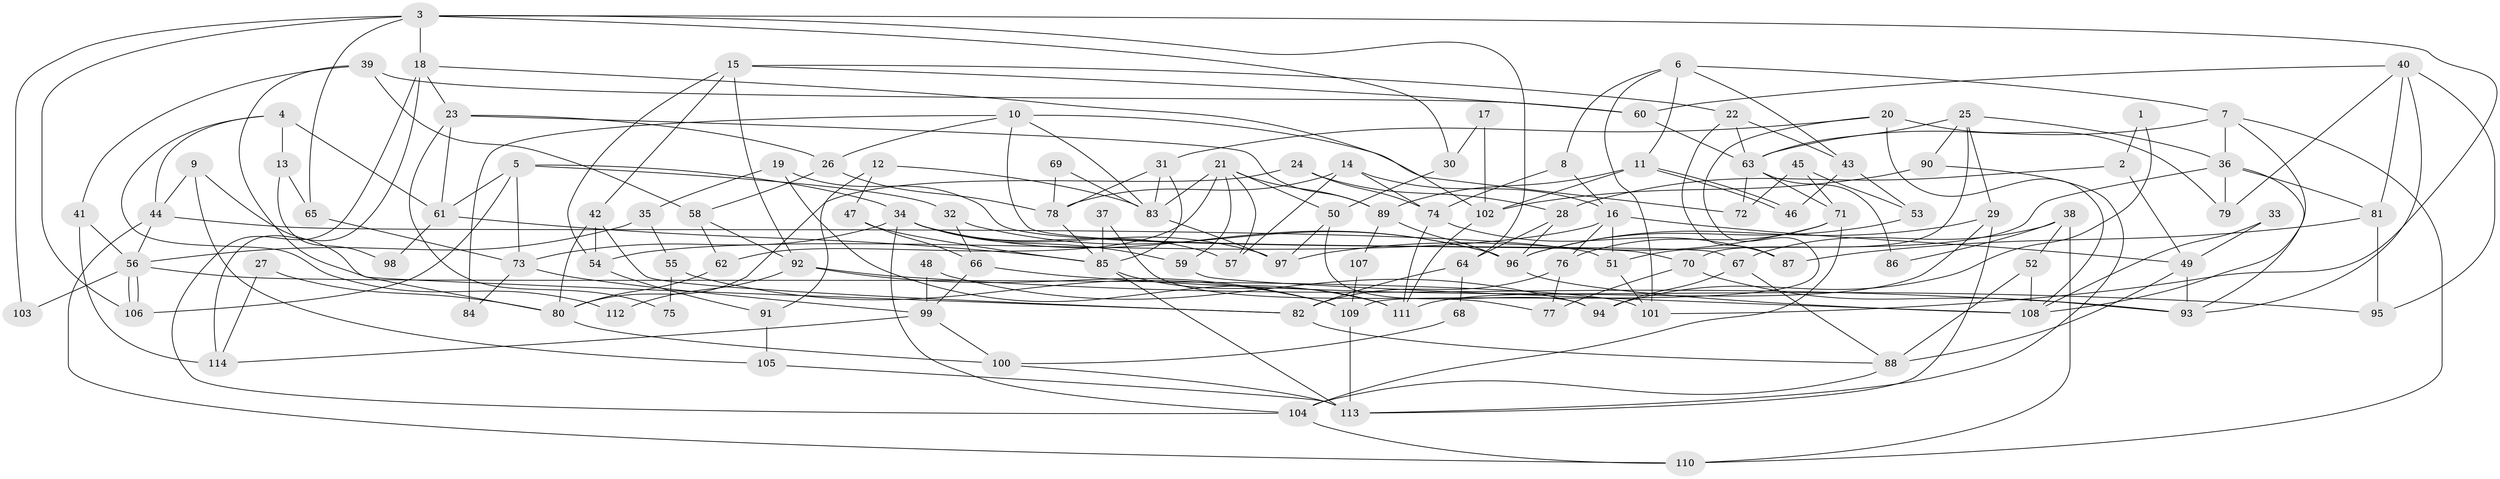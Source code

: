 // coarse degree distribution, {2: 0.1, 3: 0.15, 5: 0.2625, 4: 0.25, 6: 0.1125, 7: 0.0625, 10: 0.0125, 8: 0.05}
// Generated by graph-tools (version 1.1) at 2025/37/03/04/25 23:37:04]
// undirected, 114 vertices, 228 edges
graph export_dot {
  node [color=gray90,style=filled];
  1;
  2;
  3;
  4;
  5;
  6;
  7;
  8;
  9;
  10;
  11;
  12;
  13;
  14;
  15;
  16;
  17;
  18;
  19;
  20;
  21;
  22;
  23;
  24;
  25;
  26;
  27;
  28;
  29;
  30;
  31;
  32;
  33;
  34;
  35;
  36;
  37;
  38;
  39;
  40;
  41;
  42;
  43;
  44;
  45;
  46;
  47;
  48;
  49;
  50;
  51;
  52;
  53;
  54;
  55;
  56;
  57;
  58;
  59;
  60;
  61;
  62;
  63;
  64;
  65;
  66;
  67;
  68;
  69;
  70;
  71;
  72;
  73;
  74;
  75;
  76;
  77;
  78;
  79;
  80;
  81;
  82;
  83;
  84;
  85;
  86;
  87;
  88;
  89;
  90;
  91;
  92;
  93;
  94;
  95;
  96;
  97;
  98;
  99;
  100;
  101;
  102;
  103;
  104;
  105;
  106;
  107;
  108;
  109;
  110;
  111;
  112;
  113;
  114;
  1 -- 2;
  1 -- 94;
  2 -- 28;
  2 -- 49;
  3 -- 106;
  3 -- 101;
  3 -- 18;
  3 -- 30;
  3 -- 64;
  3 -- 65;
  3 -- 103;
  4 -- 61;
  4 -- 44;
  4 -- 13;
  4 -- 112;
  5 -- 73;
  5 -- 34;
  5 -- 32;
  5 -- 61;
  5 -- 106;
  6 -- 11;
  6 -- 7;
  6 -- 8;
  6 -- 43;
  6 -- 101;
  7 -- 108;
  7 -- 63;
  7 -- 36;
  7 -- 110;
  8 -- 74;
  8 -- 16;
  9 -- 44;
  9 -- 105;
  9 -- 82;
  10 -- 83;
  10 -- 67;
  10 -- 26;
  10 -- 72;
  10 -- 84;
  11 -- 102;
  11 -- 46;
  11 -- 46;
  11 -- 89;
  12 -- 47;
  12 -- 83;
  12 -- 91;
  13 -- 65;
  13 -- 98;
  14 -- 16;
  14 -- 78;
  14 -- 57;
  14 -- 74;
  15 -- 22;
  15 -- 42;
  15 -- 54;
  15 -- 60;
  15 -- 92;
  16 -- 54;
  16 -- 49;
  16 -- 51;
  16 -- 76;
  17 -- 30;
  17 -- 102;
  18 -- 104;
  18 -- 23;
  18 -- 102;
  18 -- 114;
  19 -- 111;
  19 -- 70;
  19 -- 35;
  20 -- 79;
  20 -- 108;
  20 -- 31;
  20 -- 109;
  21 -- 89;
  21 -- 83;
  21 -- 50;
  21 -- 57;
  21 -- 59;
  21 -- 62;
  22 -- 63;
  22 -- 87;
  22 -- 43;
  23 -- 89;
  23 -- 26;
  23 -- 61;
  23 -- 75;
  24 -- 80;
  24 -- 74;
  24 -- 28;
  25 -- 36;
  25 -- 90;
  25 -- 29;
  25 -- 63;
  25 -- 70;
  26 -- 58;
  26 -- 78;
  27 -- 80;
  27 -- 114;
  28 -- 96;
  28 -- 64;
  29 -- 113;
  29 -- 96;
  29 -- 111;
  30 -- 50;
  31 -- 78;
  31 -- 83;
  31 -- 85;
  32 -- 96;
  32 -- 66;
  33 -- 49;
  33 -- 108;
  34 -- 104;
  34 -- 57;
  34 -- 59;
  34 -- 73;
  34 -- 96;
  34 -- 97;
  35 -- 56;
  35 -- 55;
  36 -- 93;
  36 -- 51;
  36 -- 79;
  36 -- 81;
  37 -- 85;
  37 -- 77;
  38 -- 110;
  38 -- 52;
  38 -- 67;
  38 -- 86;
  39 -- 41;
  39 -- 60;
  39 -- 58;
  39 -- 80;
  40 -- 93;
  40 -- 60;
  40 -- 79;
  40 -- 81;
  40 -- 95;
  41 -- 114;
  41 -- 56;
  42 -- 82;
  42 -- 80;
  42 -- 54;
  43 -- 46;
  43 -- 53;
  44 -- 56;
  44 -- 51;
  44 -- 110;
  45 -- 53;
  45 -- 72;
  45 -- 71;
  47 -- 66;
  47 -- 85;
  48 -- 99;
  48 -- 94;
  49 -- 88;
  49 -- 93;
  50 -- 97;
  50 -- 94;
  51 -- 101;
  52 -- 108;
  52 -- 88;
  53 -- 96;
  54 -- 91;
  55 -- 109;
  55 -- 75;
  56 -- 106;
  56 -- 106;
  56 -- 101;
  56 -- 103;
  58 -- 62;
  58 -- 92;
  59 -- 108;
  60 -- 63;
  61 -- 85;
  61 -- 98;
  62 -- 80;
  63 -- 71;
  63 -- 72;
  63 -- 86;
  64 -- 68;
  64 -- 82;
  65 -- 73;
  66 -- 95;
  66 -- 99;
  67 -- 88;
  67 -- 94;
  68 -- 100;
  69 -- 83;
  69 -- 78;
  70 -- 93;
  70 -- 77;
  71 -- 76;
  71 -- 97;
  71 -- 104;
  73 -- 99;
  73 -- 84;
  74 -- 111;
  74 -- 87;
  76 -- 82;
  76 -- 77;
  78 -- 85;
  80 -- 100;
  81 -- 87;
  81 -- 95;
  82 -- 88;
  83 -- 97;
  85 -- 111;
  85 -- 113;
  88 -- 104;
  89 -- 96;
  89 -- 107;
  90 -- 102;
  90 -- 113;
  91 -- 105;
  92 -- 93;
  92 -- 109;
  92 -- 112;
  96 -- 108;
  99 -- 100;
  99 -- 114;
  100 -- 113;
  102 -- 111;
  104 -- 110;
  105 -- 113;
  107 -- 109;
  109 -- 113;
}
